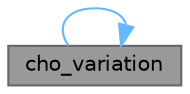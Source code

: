 digraph "cho_variation"
{
 // LATEX_PDF_SIZE
  bgcolor="transparent";
  edge [fontname=Helvetica,fontsize=10,labelfontname=Helvetica,labelfontsize=10];
  node [fontname=Helvetica,fontsize=10,shape=box,height=0.2,width=0.4];
  rankdir="LR";
  Node1 [label="cho_variation",height=0.2,width=0.4,color="gray40", fillcolor="grey60", style="filled", fontcolor="black",tooltip="Return the Johab 6/3/1 choseong variation for a syllable."];
  Node1 -> Node1 [color="steelblue1",style="solid"];
}

